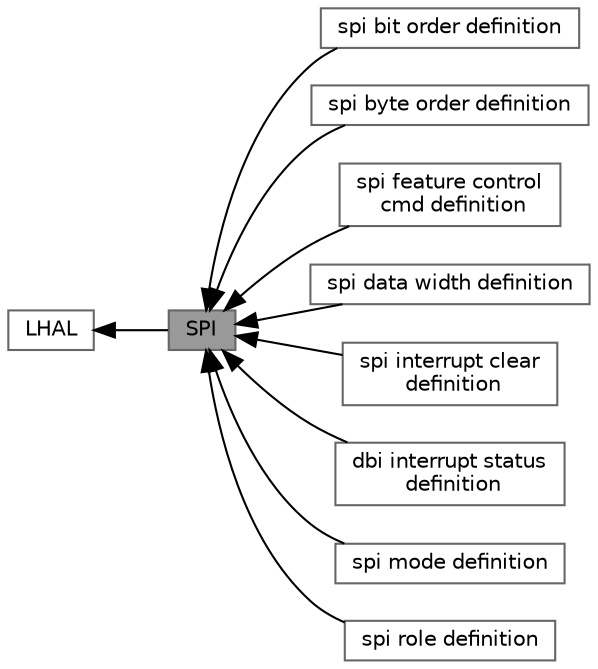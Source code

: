 digraph "SPI"
{
 // LATEX_PDF_SIZE
  bgcolor="transparent";
  edge [fontname=Helvetica,fontsize=10,labelfontname=Helvetica,labelfontsize=10];
  node [fontname=Helvetica,fontsize=10,shape=box,height=0.2,width=0.4];
  rankdir=LR;
  Node2 [label="LHAL",height=0.2,width=0.4,color="grey40", fillcolor="white", style="filled",URL="$group___l_h_a_l.html",tooltip=" "];
  Node1 [label="SPI",height=0.2,width=0.4,color="gray40", fillcolor="grey60", style="filled", fontcolor="black",tooltip=" "];
  Node6 [label="spi bit order definition",height=0.2,width=0.4,color="grey40", fillcolor="white", style="filled",URL="$group___s_p_i___b_i_t___o_r_d_e_r.html",tooltip=" "];
  Node7 [label="spi byte order definition",height=0.2,width=0.4,color="grey40", fillcolor="white", style="filled",URL="$group___s_p_i___b_y_t_e___o_r_d_e_r.html",tooltip=" "];
  Node10 [label="spi feature control\l cmd definition",height=0.2,width=0.4,color="grey40", fillcolor="white", style="filled",URL="$group___s_p_i___c_m_d.html",tooltip=" "];
  Node5 [label="spi data width definition",height=0.2,width=0.4,color="grey40", fillcolor="white", style="filled",URL="$group___s_p_i___d_a_t_a___w_i_d_t_h.html",tooltip=" "];
  Node9 [label="spi interrupt clear\l definition",height=0.2,width=0.4,color="grey40", fillcolor="white", style="filled",URL="$group___s_p_i___i_n_t_c_l_r.html",tooltip=" "];
  Node8 [label="dbi interrupt status\l definition",height=0.2,width=0.4,color="grey40", fillcolor="white", style="filled",URL="$group___s_p_i___i_n_t_s_t_s.html",tooltip=" "];
  Node4 [label="spi mode definition",height=0.2,width=0.4,color="grey40", fillcolor="white", style="filled",URL="$group___s_p_i___m_o_d_e.html",tooltip=" "];
  Node3 [label="spi role definition",height=0.2,width=0.4,color="grey40", fillcolor="white", style="filled",URL="$group___s_p_i___r_o_l_e.html",tooltip=" "];
  Node2->Node1 [shape=plaintext, dir="back", style="solid"];
  Node1->Node3 [shape=plaintext, dir="back", style="solid"];
  Node1->Node4 [shape=plaintext, dir="back", style="solid"];
  Node1->Node5 [shape=plaintext, dir="back", style="solid"];
  Node1->Node6 [shape=plaintext, dir="back", style="solid"];
  Node1->Node7 [shape=plaintext, dir="back", style="solid"];
  Node1->Node8 [shape=plaintext, dir="back", style="solid"];
  Node1->Node9 [shape=plaintext, dir="back", style="solid"];
  Node1->Node10 [shape=plaintext, dir="back", style="solid"];
}
